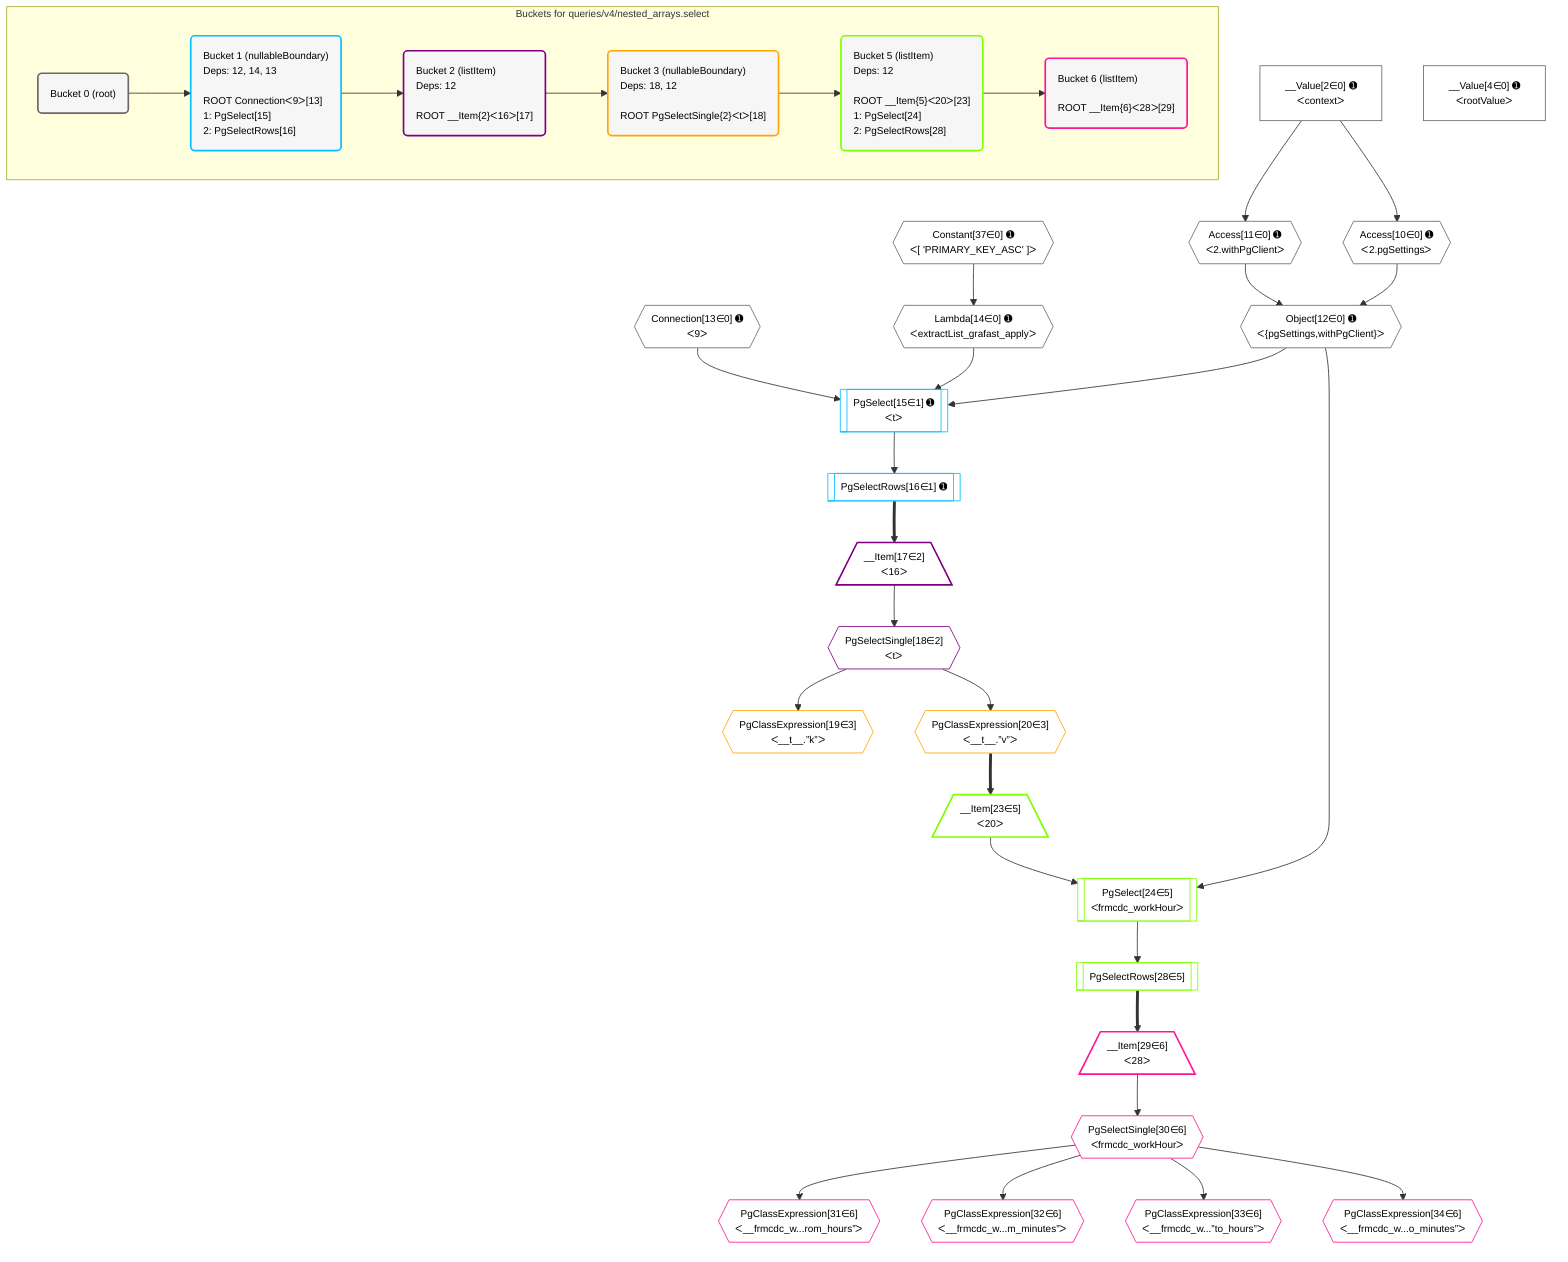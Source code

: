 %%{init: {'themeVariables': { 'fontSize': '12px'}}}%%
graph TD
    classDef path fill:#eee,stroke:#000,color:#000
    classDef plan fill:#fff,stroke-width:1px,color:#000
    classDef itemplan fill:#fff,stroke-width:2px,color:#000
    classDef unbatchedplan fill:#dff,stroke-width:1px,color:#000
    classDef sideeffectplan fill:#fcc,stroke-width:2px,color:#000
    classDef bucket fill:#f6f6f6,color:#000,stroke-width:2px,text-align:left


    %% plan dependencies
    Object12{{"Object[12∈0] ➊<br />ᐸ{pgSettings,withPgClient}ᐳ"}}:::plan
    Access10{{"Access[10∈0] ➊<br />ᐸ2.pgSettingsᐳ"}}:::plan
    Access11{{"Access[11∈0] ➊<br />ᐸ2.withPgClientᐳ"}}:::plan
    Access10 & Access11 --> Object12
    __Value2["__Value[2∈0] ➊<br />ᐸcontextᐳ"]:::plan
    __Value2 --> Access10
    __Value2 --> Access11
    Lambda14{{"Lambda[14∈0] ➊<br />ᐸextractList_grafast_applyᐳ"}}:::plan
    Constant37{{"Constant[37∈0] ➊<br />ᐸ[ 'PRIMARY_KEY_ASC' ]ᐳ"}}:::plan
    Constant37 --> Lambda14
    __Value4["__Value[4∈0] ➊<br />ᐸrootValueᐳ"]:::plan
    Connection13{{"Connection[13∈0] ➊<br />ᐸ9ᐳ"}}:::plan
    PgSelect15[["PgSelect[15∈1] ➊<br />ᐸtᐳ"]]:::plan
    Object12 & Lambda14 & Connection13 --> PgSelect15
    PgSelectRows16[["PgSelectRows[16∈1] ➊"]]:::plan
    PgSelect15 --> PgSelectRows16
    __Item17[/"__Item[17∈2]<br />ᐸ16ᐳ"\]:::itemplan
    PgSelectRows16 ==> __Item17
    PgSelectSingle18{{"PgSelectSingle[18∈2]<br />ᐸtᐳ"}}:::plan
    __Item17 --> PgSelectSingle18
    PgClassExpression19{{"PgClassExpression[19∈3]<br />ᐸ__t__.”k”ᐳ"}}:::plan
    PgSelectSingle18 --> PgClassExpression19
    PgClassExpression20{{"PgClassExpression[20∈3]<br />ᐸ__t__.”v”ᐳ"}}:::plan
    PgSelectSingle18 --> PgClassExpression20
    PgSelect24[["PgSelect[24∈5]<br />ᐸfrmcdc_workHourᐳ"]]:::plan
    __Item23[/"__Item[23∈5]<br />ᐸ20ᐳ"\]:::itemplan
    Object12 & __Item23 --> PgSelect24
    PgClassExpression20 ==> __Item23
    PgSelectRows28[["PgSelectRows[28∈5]"]]:::plan
    PgSelect24 --> PgSelectRows28
    __Item29[/"__Item[29∈6]<br />ᐸ28ᐳ"\]:::itemplan
    PgSelectRows28 ==> __Item29
    PgSelectSingle30{{"PgSelectSingle[30∈6]<br />ᐸfrmcdc_workHourᐳ"}}:::plan
    __Item29 --> PgSelectSingle30
    PgClassExpression31{{"PgClassExpression[31∈6]<br />ᐸ__frmcdc_w...rom_hours”ᐳ"}}:::plan
    PgSelectSingle30 --> PgClassExpression31
    PgClassExpression32{{"PgClassExpression[32∈6]<br />ᐸ__frmcdc_w...m_minutes”ᐳ"}}:::plan
    PgSelectSingle30 --> PgClassExpression32
    PgClassExpression33{{"PgClassExpression[33∈6]<br />ᐸ__frmcdc_w...”to_hours”ᐳ"}}:::plan
    PgSelectSingle30 --> PgClassExpression33
    PgClassExpression34{{"PgClassExpression[34∈6]<br />ᐸ__frmcdc_w...o_minutes”ᐳ"}}:::plan
    PgSelectSingle30 --> PgClassExpression34

    %% define steps

    subgraph "Buckets for queries/v4/nested_arrays.select"
    Bucket0("Bucket 0 (root)"):::bucket
    classDef bucket0 stroke:#696969
    class Bucket0,__Value2,__Value4,Access10,Access11,Object12,Connection13,Lambda14,Constant37 bucket0
    Bucket1("Bucket 1 (nullableBoundary)<br />Deps: 12, 14, 13<br /><br />ROOT Connectionᐸ9ᐳ[13]<br />1: PgSelect[15]<br />2: PgSelectRows[16]"):::bucket
    classDef bucket1 stroke:#00bfff
    class Bucket1,PgSelect15,PgSelectRows16 bucket1
    Bucket2("Bucket 2 (listItem)<br />Deps: 12<br /><br />ROOT __Item{2}ᐸ16ᐳ[17]"):::bucket
    classDef bucket2 stroke:#7f007f
    class Bucket2,__Item17,PgSelectSingle18 bucket2
    Bucket3("Bucket 3 (nullableBoundary)<br />Deps: 18, 12<br /><br />ROOT PgSelectSingle{2}ᐸtᐳ[18]"):::bucket
    classDef bucket3 stroke:#ffa500
    class Bucket3,PgClassExpression19,PgClassExpression20 bucket3
    Bucket5("Bucket 5 (listItem)<br />Deps: 12<br /><br />ROOT __Item{5}ᐸ20ᐳ[23]<br />1: PgSelect[24]<br />2: PgSelectRows[28]"):::bucket
    classDef bucket5 stroke:#7fff00
    class Bucket5,__Item23,PgSelect24,PgSelectRows28 bucket5
    Bucket6("Bucket 6 (listItem)<br /><br />ROOT __Item{6}ᐸ28ᐳ[29]"):::bucket
    classDef bucket6 stroke:#ff1493
    class Bucket6,__Item29,PgSelectSingle30,PgClassExpression31,PgClassExpression32,PgClassExpression33,PgClassExpression34 bucket6
    Bucket0 --> Bucket1
    Bucket1 --> Bucket2
    Bucket2 --> Bucket3
    Bucket3 --> Bucket5
    Bucket5 --> Bucket6
    end